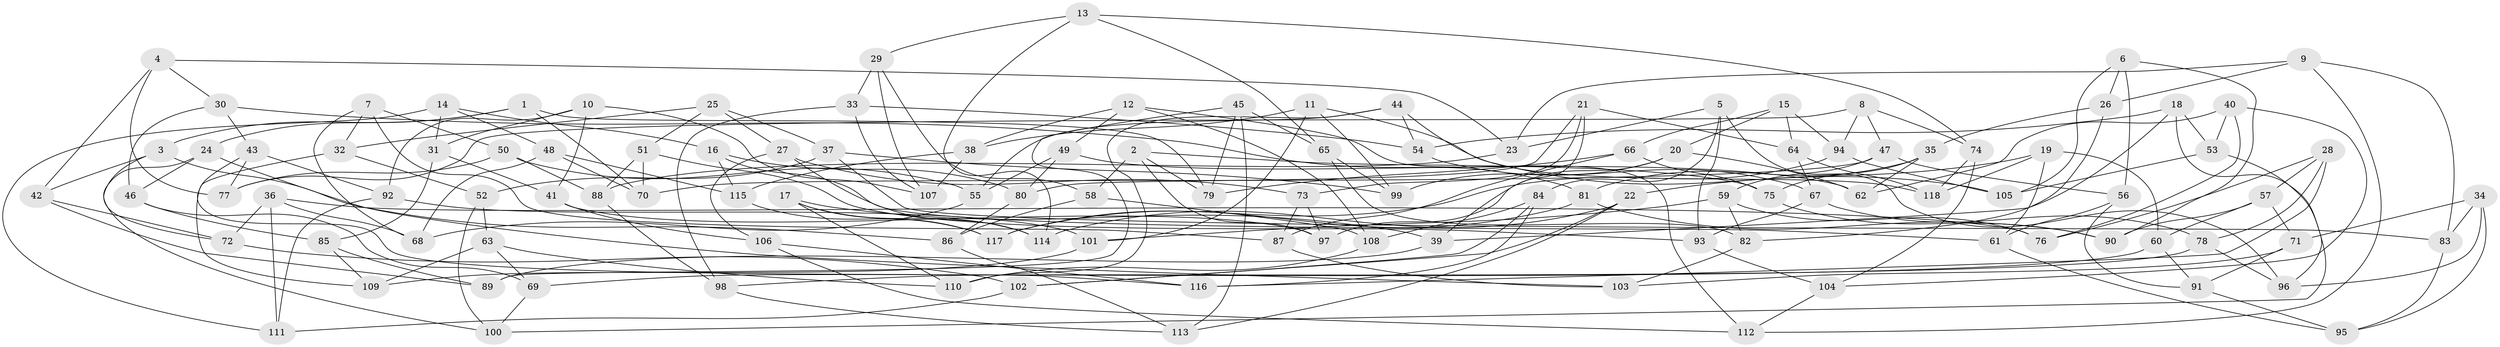 // coarse degree distribution, {5: 0.0410958904109589, 6: 0.5753424657534246, 4: 0.3698630136986301, 3: 0.0136986301369863}
// Generated by graph-tools (version 1.1) at 2025/52/02/27/25 19:52:28]
// undirected, 118 vertices, 236 edges
graph export_dot {
graph [start="1"]
  node [color=gray90,style=filled];
  1;
  2;
  3;
  4;
  5;
  6;
  7;
  8;
  9;
  10;
  11;
  12;
  13;
  14;
  15;
  16;
  17;
  18;
  19;
  20;
  21;
  22;
  23;
  24;
  25;
  26;
  27;
  28;
  29;
  30;
  31;
  32;
  33;
  34;
  35;
  36;
  37;
  38;
  39;
  40;
  41;
  42;
  43;
  44;
  45;
  46;
  47;
  48;
  49;
  50;
  51;
  52;
  53;
  54;
  55;
  56;
  57;
  58;
  59;
  60;
  61;
  62;
  63;
  64;
  65;
  66;
  67;
  68;
  69;
  70;
  71;
  72;
  73;
  74;
  75;
  76;
  77;
  78;
  79;
  80;
  81;
  82;
  83;
  84;
  85;
  86;
  87;
  88;
  89;
  90;
  91;
  92;
  93;
  94;
  95;
  96;
  97;
  98;
  99;
  100;
  101;
  102;
  103;
  104;
  105;
  106;
  107;
  108;
  109;
  110;
  111;
  112;
  113;
  114;
  115;
  116;
  117;
  118;
  1 -- 3;
  1 -- 24;
  1 -- 70;
  1 -- 79;
  2 -- 97;
  2 -- 79;
  2 -- 58;
  2 -- 75;
  3 -- 72;
  3 -- 86;
  3 -- 42;
  4 -- 42;
  4 -- 77;
  4 -- 30;
  4 -- 23;
  5 -- 23;
  5 -- 84;
  5 -- 93;
  5 -- 96;
  6 -- 90;
  6 -- 26;
  6 -- 56;
  6 -- 105;
  7 -- 50;
  7 -- 68;
  7 -- 87;
  7 -- 32;
  8 -- 77;
  8 -- 94;
  8 -- 47;
  8 -- 74;
  9 -- 112;
  9 -- 23;
  9 -- 26;
  9 -- 83;
  10 -- 107;
  10 -- 31;
  10 -- 41;
  10 -- 92;
  11 -- 101;
  11 -- 105;
  11 -- 99;
  11 -- 38;
  12 -- 38;
  12 -- 108;
  12 -- 49;
  12 -- 112;
  13 -- 74;
  13 -- 114;
  13 -- 29;
  13 -- 65;
  14 -- 111;
  14 -- 31;
  14 -- 48;
  14 -- 16;
  15 -- 94;
  15 -- 66;
  15 -- 20;
  15 -- 64;
  16 -- 115;
  16 -- 80;
  16 -- 61;
  17 -- 39;
  17 -- 114;
  17 -- 110;
  17 -- 117;
  18 -- 53;
  18 -- 100;
  18 -- 39;
  18 -- 54;
  19 -- 60;
  19 -- 61;
  19 -- 22;
  19 -- 118;
  20 -- 99;
  20 -- 97;
  20 -- 62;
  21 -- 39;
  21 -- 80;
  21 -- 64;
  21 -- 73;
  22 -- 114;
  22 -- 102;
  22 -- 113;
  23 -- 88;
  24 -- 103;
  24 -- 100;
  24 -- 46;
  25 -- 27;
  25 -- 37;
  25 -- 51;
  25 -- 32;
  26 -- 35;
  26 -- 82;
  27 -- 114;
  27 -- 106;
  27 -- 73;
  28 -- 78;
  28 -- 57;
  28 -- 76;
  28 -- 116;
  29 -- 33;
  29 -- 107;
  29 -- 58;
  30 -- 46;
  30 -- 43;
  30 -- 81;
  31 -- 41;
  31 -- 85;
  32 -- 52;
  32 -- 109;
  33 -- 107;
  33 -- 98;
  33 -- 54;
  34 -- 71;
  34 -- 83;
  34 -- 95;
  34 -- 96;
  35 -- 81;
  35 -- 75;
  35 -- 62;
  36 -- 76;
  36 -- 72;
  36 -- 111;
  36 -- 68;
  37 -- 99;
  37 -- 52;
  37 -- 83;
  38 -- 115;
  38 -- 107;
  39 -- 89;
  40 -- 62;
  40 -- 76;
  40 -- 104;
  40 -- 53;
  41 -- 97;
  41 -- 106;
  42 -- 72;
  42 -- 89;
  43 -- 77;
  43 -- 116;
  43 -- 92;
  44 -- 55;
  44 -- 118;
  44 -- 54;
  44 -- 110;
  45 -- 65;
  45 -- 89;
  45 -- 79;
  45 -- 113;
  46 -- 85;
  46 -- 69;
  47 -- 56;
  47 -- 70;
  47 -- 59;
  48 -- 70;
  48 -- 68;
  48 -- 115;
  49 -- 80;
  49 -- 55;
  49 -- 62;
  50 -- 77;
  50 -- 88;
  50 -- 55;
  51 -- 70;
  51 -- 93;
  51 -- 88;
  52 -- 63;
  52 -- 100;
  53 -- 96;
  53 -- 105;
  54 -- 67;
  55 -- 68;
  56 -- 91;
  56 -- 61;
  57 -- 71;
  57 -- 60;
  57 -- 90;
  58 -- 108;
  58 -- 86;
  59 -- 101;
  59 -- 76;
  59 -- 82;
  60 -- 69;
  60 -- 91;
  61 -- 95;
  63 -- 69;
  63 -- 109;
  63 -- 110;
  64 -- 118;
  64 -- 67;
  65 -- 99;
  65 -- 82;
  66 -- 75;
  66 -- 87;
  66 -- 79;
  67 -- 93;
  67 -- 78;
  69 -- 100;
  71 -- 103;
  71 -- 91;
  72 -- 102;
  73 -- 97;
  73 -- 87;
  74 -- 118;
  74 -- 104;
  75 -- 90;
  78 -- 98;
  78 -- 96;
  80 -- 86;
  81 -- 117;
  81 -- 90;
  82 -- 103;
  83 -- 95;
  84 -- 102;
  84 -- 108;
  84 -- 116;
  85 -- 89;
  85 -- 109;
  86 -- 113;
  87 -- 103;
  88 -- 98;
  91 -- 95;
  92 -- 101;
  92 -- 111;
  93 -- 104;
  94 -- 105;
  94 -- 117;
  98 -- 113;
  101 -- 109;
  102 -- 111;
  104 -- 112;
  106 -- 112;
  106 -- 116;
  108 -- 110;
  115 -- 117;
}
